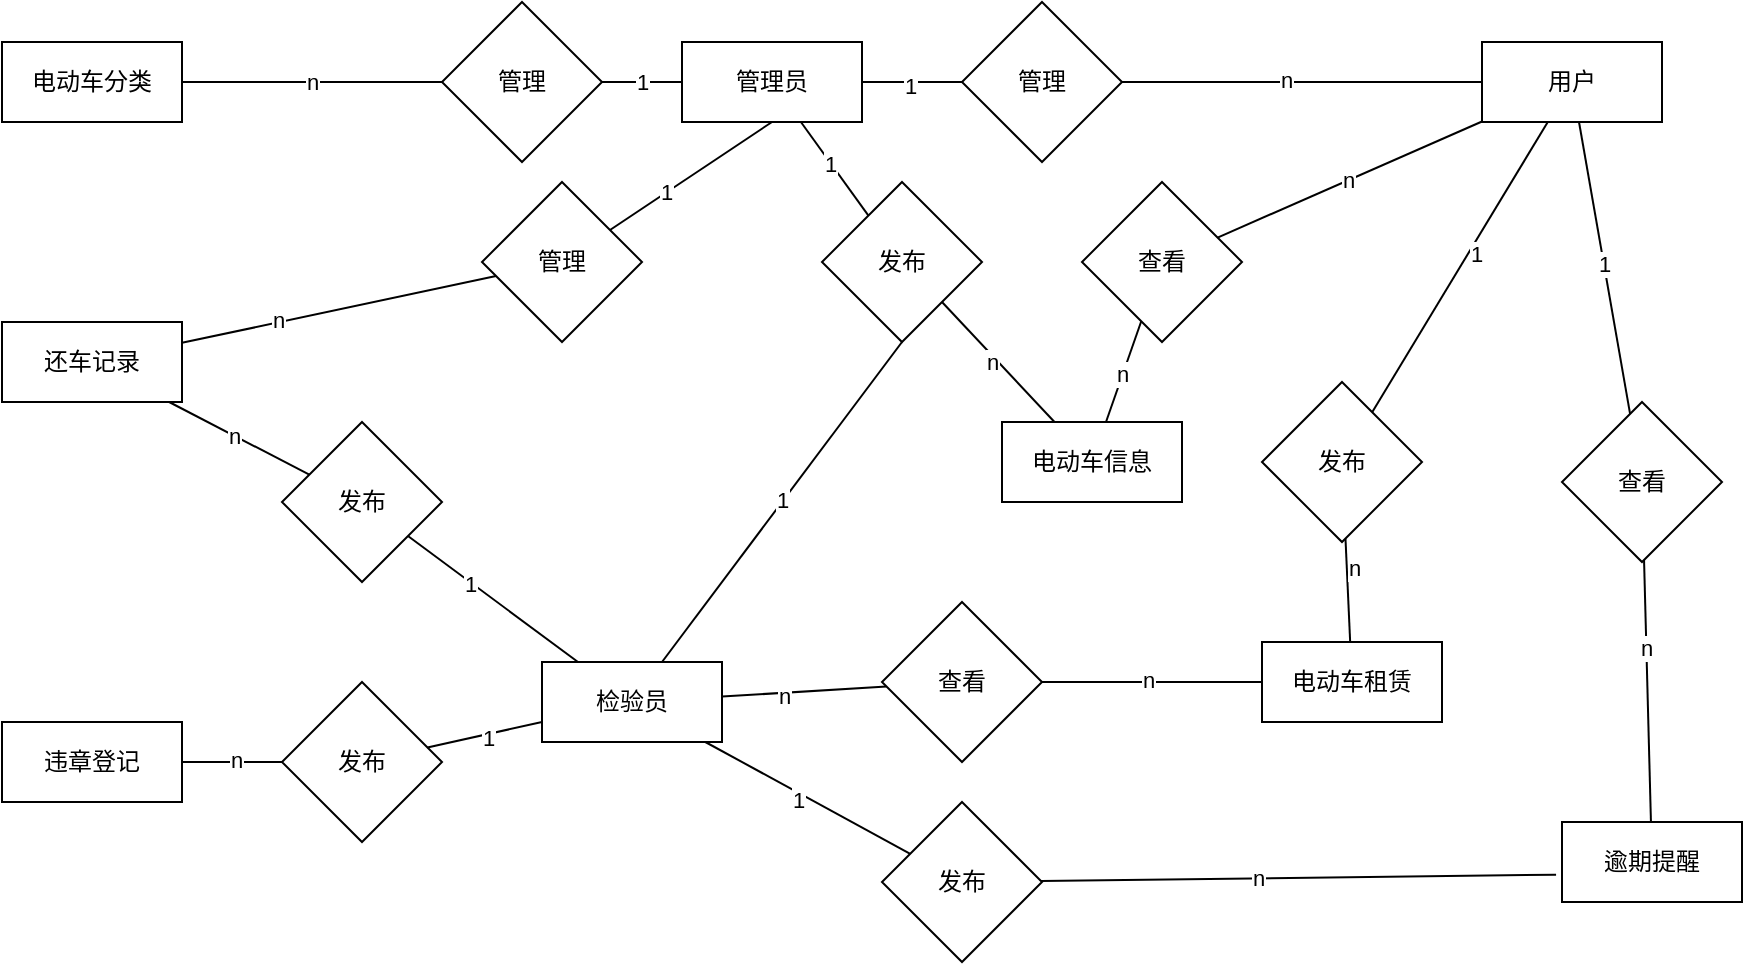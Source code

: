 <mxfile version="27.1.3">
  <diagram name="第 1 页" id="SNnUAwdkBXaZDfroSAXm">
    <mxGraphModel dx="1288" dy="697" grid="1" gridSize="10" guides="1" tooltips="1" connect="1" arrows="1" fold="1" page="1" pageScale="1" pageWidth="1200" pageHeight="1920" math="0" shadow="0">
      <root>
        <mxCell id="0" />
        <mxCell id="1" parent="0" />
        <mxCell id="omLP0h6Ja_QN9Xo375QR-21" style="rounded=0;orthogonalLoop=1;jettySize=auto;html=1;endArrow=none;startFill=0;" edge="1" parent="1" source="omLP0h6Ja_QN9Xo375QR-1" target="omLP0h6Ja_QN9Xo375QR-2">
          <mxGeometry relative="1" as="geometry" />
        </mxCell>
        <mxCell id="omLP0h6Ja_QN9Xo375QR-25" value="n" style="edgeLabel;html=1;align=center;verticalAlign=middle;resizable=0;points=[];" vertex="1" connectable="0" parent="omLP0h6Ja_QN9Xo375QR-21">
          <mxGeometry x="-0.006" relative="1" as="geometry">
            <mxPoint as="offset" />
          </mxGeometry>
        </mxCell>
        <mxCell id="omLP0h6Ja_QN9Xo375QR-1" value="电动车分类" style="rounded=0;whiteSpace=wrap;html=1;" vertex="1" parent="1">
          <mxGeometry x="110" y="150" width="90" height="40" as="geometry" />
        </mxCell>
        <mxCell id="omLP0h6Ja_QN9Xo375QR-22" style="rounded=0;orthogonalLoop=1;jettySize=auto;html=1;endArrow=none;startFill=0;" edge="1" parent="1" source="omLP0h6Ja_QN9Xo375QR-2" target="omLP0h6Ja_QN9Xo375QR-3">
          <mxGeometry relative="1" as="geometry" />
        </mxCell>
        <mxCell id="omLP0h6Ja_QN9Xo375QR-26" value="1" style="edgeLabel;html=1;align=center;verticalAlign=middle;resizable=0;points=[];" vertex="1" connectable="0" parent="omLP0h6Ja_QN9Xo375QR-22">
          <mxGeometry x="-0.01" relative="1" as="geometry">
            <mxPoint as="offset" />
          </mxGeometry>
        </mxCell>
        <mxCell id="omLP0h6Ja_QN9Xo375QR-2" value="管理" style="rhombus;whiteSpace=wrap;html=1;" vertex="1" parent="1">
          <mxGeometry x="330" y="130" width="80" height="80" as="geometry" />
        </mxCell>
        <mxCell id="omLP0h6Ja_QN9Xo375QR-23" style="rounded=0;orthogonalLoop=1;jettySize=auto;html=1;endArrow=none;startFill=0;" edge="1" parent="1" source="omLP0h6Ja_QN9Xo375QR-3" target="omLP0h6Ja_QN9Xo375QR-4">
          <mxGeometry relative="1" as="geometry" />
        </mxCell>
        <mxCell id="omLP0h6Ja_QN9Xo375QR-27" value="1" style="edgeLabel;html=1;align=center;verticalAlign=middle;resizable=0;points=[];" vertex="1" connectable="0" parent="omLP0h6Ja_QN9Xo375QR-23">
          <mxGeometry x="-0.048" y="-2" relative="1" as="geometry">
            <mxPoint as="offset" />
          </mxGeometry>
        </mxCell>
        <mxCell id="omLP0h6Ja_QN9Xo375QR-41" style="rounded=0;orthogonalLoop=1;jettySize=auto;html=1;endArrow=none;startFill=0;" edge="1" parent="1" source="omLP0h6Ja_QN9Xo375QR-3" target="omLP0h6Ja_QN9Xo375QR-14">
          <mxGeometry relative="1" as="geometry" />
        </mxCell>
        <mxCell id="omLP0h6Ja_QN9Xo375QR-42" value="1" style="edgeLabel;html=1;align=center;verticalAlign=middle;resizable=0;points=[];" vertex="1" connectable="0" parent="omLP0h6Ja_QN9Xo375QR-41">
          <mxGeometry x="-0.139" y="-1" relative="1" as="geometry">
            <mxPoint as="offset" />
          </mxGeometry>
        </mxCell>
        <mxCell id="omLP0h6Ja_QN9Xo375QR-3" value="管理员" style="rounded=0;whiteSpace=wrap;html=1;" vertex="1" parent="1">
          <mxGeometry x="450" y="150" width="90" height="40" as="geometry" />
        </mxCell>
        <mxCell id="omLP0h6Ja_QN9Xo375QR-24" style="rounded=0;orthogonalLoop=1;jettySize=auto;html=1;endArrow=none;startFill=0;" edge="1" parent="1" source="omLP0h6Ja_QN9Xo375QR-4" target="omLP0h6Ja_QN9Xo375QR-5">
          <mxGeometry relative="1" as="geometry" />
        </mxCell>
        <mxCell id="omLP0h6Ja_QN9Xo375QR-28" value="n" style="edgeLabel;html=1;align=center;verticalAlign=middle;resizable=0;points=[];" vertex="1" connectable="0" parent="omLP0h6Ja_QN9Xo375QR-24">
          <mxGeometry x="-0.087" y="1" relative="1" as="geometry">
            <mxPoint as="offset" />
          </mxGeometry>
        </mxCell>
        <mxCell id="omLP0h6Ja_QN9Xo375QR-4" value="管理" style="rhombus;whiteSpace=wrap;html=1;" vertex="1" parent="1">
          <mxGeometry x="590" y="130" width="80" height="80" as="geometry" />
        </mxCell>
        <mxCell id="omLP0h6Ja_QN9Xo375QR-45" style="rounded=0;orthogonalLoop=1;jettySize=auto;html=1;endArrow=none;startFill=0;" edge="1" parent="1" source="omLP0h6Ja_QN9Xo375QR-5" target="omLP0h6Ja_QN9Xo375QR-16">
          <mxGeometry relative="1" as="geometry" />
        </mxCell>
        <mxCell id="omLP0h6Ja_QN9Xo375QR-57" value="n" style="edgeLabel;html=1;align=center;verticalAlign=middle;resizable=0;points=[];" vertex="1" connectable="0" parent="omLP0h6Ja_QN9Xo375QR-45">
          <mxGeometry x="0.077" y="7" relative="1" as="geometry">
            <mxPoint x="1" y="-9" as="offset" />
          </mxGeometry>
        </mxCell>
        <mxCell id="omLP0h6Ja_QN9Xo375QR-49" style="rounded=0;orthogonalLoop=1;jettySize=auto;html=1;endArrow=none;startFill=0;" edge="1" parent="1" source="omLP0h6Ja_QN9Xo375QR-5" target="omLP0h6Ja_QN9Xo375QR-17">
          <mxGeometry relative="1" as="geometry" />
        </mxCell>
        <mxCell id="omLP0h6Ja_QN9Xo375QR-50" value="1" style="edgeLabel;html=1;align=center;verticalAlign=middle;resizable=0;points=[];" vertex="1" connectable="0" parent="omLP0h6Ja_QN9Xo375QR-49">
          <mxGeometry x="-0.122" y="3" relative="1" as="geometry">
            <mxPoint as="offset" />
          </mxGeometry>
        </mxCell>
        <mxCell id="omLP0h6Ja_QN9Xo375QR-53" style="rounded=0;orthogonalLoop=1;jettySize=auto;html=1;endArrow=none;startFill=0;" edge="1" parent="1" source="omLP0h6Ja_QN9Xo375QR-5" target="omLP0h6Ja_QN9Xo375QR-19">
          <mxGeometry relative="1" as="geometry" />
        </mxCell>
        <mxCell id="omLP0h6Ja_QN9Xo375QR-54" value="1" style="edgeLabel;html=1;align=center;verticalAlign=middle;resizable=0;points=[];" vertex="1" connectable="0" parent="omLP0h6Ja_QN9Xo375QR-53">
          <mxGeometry x="-0.029" relative="1" as="geometry">
            <mxPoint as="offset" />
          </mxGeometry>
        </mxCell>
        <mxCell id="omLP0h6Ja_QN9Xo375QR-5" value="用户" style="rounded=0;whiteSpace=wrap;html=1;" vertex="1" parent="1">
          <mxGeometry x="850" y="150" width="90" height="40" as="geometry" />
        </mxCell>
        <mxCell id="omLP0h6Ja_QN9Xo375QR-29" style="rounded=0;orthogonalLoop=1;jettySize=auto;html=1;endArrow=none;startFill=0;" edge="1" parent="1" source="omLP0h6Ja_QN9Xo375QR-6" target="omLP0h6Ja_QN9Xo375QR-7">
          <mxGeometry relative="1" as="geometry" />
        </mxCell>
        <mxCell id="omLP0h6Ja_QN9Xo375QR-30" value="n" style="edgeLabel;html=1;align=center;verticalAlign=middle;resizable=0;points=[];" vertex="1" connectable="0" parent="omLP0h6Ja_QN9Xo375QR-29">
          <mxGeometry x="-0.382" y="1" relative="1" as="geometry">
            <mxPoint as="offset" />
          </mxGeometry>
        </mxCell>
        <mxCell id="omLP0h6Ja_QN9Xo375QR-33" style="rounded=0;orthogonalLoop=1;jettySize=auto;html=1;endArrow=none;startFill=0;" edge="1" parent="1" source="omLP0h6Ja_QN9Xo375QR-6" target="omLP0h6Ja_QN9Xo375QR-8">
          <mxGeometry relative="1" as="geometry" />
        </mxCell>
        <mxCell id="omLP0h6Ja_QN9Xo375QR-34" value="n" style="edgeLabel;html=1;align=center;verticalAlign=middle;resizable=0;points=[];" vertex="1" connectable="0" parent="omLP0h6Ja_QN9Xo375QR-33">
          <mxGeometry x="-0.077" relative="1" as="geometry">
            <mxPoint as="offset" />
          </mxGeometry>
        </mxCell>
        <mxCell id="omLP0h6Ja_QN9Xo375QR-6" value="还车记录" style="rounded=0;whiteSpace=wrap;html=1;" vertex="1" parent="1">
          <mxGeometry x="110" y="290" width="90" height="40" as="geometry" />
        </mxCell>
        <mxCell id="omLP0h6Ja_QN9Xo375QR-31" style="rounded=0;orthogonalLoop=1;jettySize=auto;html=1;entryX=0.5;entryY=1;entryDx=0;entryDy=0;endArrow=none;startFill=0;" edge="1" parent="1" source="omLP0h6Ja_QN9Xo375QR-7" target="omLP0h6Ja_QN9Xo375QR-3">
          <mxGeometry relative="1" as="geometry" />
        </mxCell>
        <mxCell id="omLP0h6Ja_QN9Xo375QR-32" value="1" style="edgeLabel;html=1;align=center;verticalAlign=middle;resizable=0;points=[];" vertex="1" connectable="0" parent="omLP0h6Ja_QN9Xo375QR-31">
          <mxGeometry x="-0.307" y="1" relative="1" as="geometry">
            <mxPoint as="offset" />
          </mxGeometry>
        </mxCell>
        <mxCell id="omLP0h6Ja_QN9Xo375QR-7" value="管理" style="rhombus;whiteSpace=wrap;html=1;" vertex="1" parent="1">
          <mxGeometry x="350" y="220" width="80" height="80" as="geometry" />
        </mxCell>
        <mxCell id="omLP0h6Ja_QN9Xo375QR-37" style="rounded=0;orthogonalLoop=1;jettySize=auto;html=1;endArrow=none;startFill=0;" edge="1" parent="1" source="omLP0h6Ja_QN9Xo375QR-8" target="omLP0h6Ja_QN9Xo375QR-11">
          <mxGeometry relative="1" as="geometry" />
        </mxCell>
        <mxCell id="omLP0h6Ja_QN9Xo375QR-38" value="1" style="edgeLabel;html=1;align=center;verticalAlign=middle;resizable=0;points=[];" vertex="1" connectable="0" parent="omLP0h6Ja_QN9Xo375QR-37">
          <mxGeometry x="-0.271" y="-1" relative="1" as="geometry">
            <mxPoint as="offset" />
          </mxGeometry>
        </mxCell>
        <mxCell id="omLP0h6Ja_QN9Xo375QR-8" value="发布" style="rhombus;whiteSpace=wrap;html=1;" vertex="1" parent="1">
          <mxGeometry x="250" y="340" width="80" height="80" as="geometry" />
        </mxCell>
        <mxCell id="omLP0h6Ja_QN9Xo375QR-35" style="rounded=0;orthogonalLoop=1;jettySize=auto;html=1;endArrow=none;startFill=0;" edge="1" parent="1" source="omLP0h6Ja_QN9Xo375QR-9" target="omLP0h6Ja_QN9Xo375QR-10">
          <mxGeometry relative="1" as="geometry" />
        </mxCell>
        <mxCell id="omLP0h6Ja_QN9Xo375QR-36" value="n" style="edgeLabel;html=1;align=center;verticalAlign=middle;resizable=0;points=[];" vertex="1" connectable="0" parent="omLP0h6Ja_QN9Xo375QR-35">
          <mxGeometry x="0.072" y="1" relative="1" as="geometry">
            <mxPoint as="offset" />
          </mxGeometry>
        </mxCell>
        <mxCell id="omLP0h6Ja_QN9Xo375QR-9" value="违章登记" style="rounded=0;whiteSpace=wrap;html=1;" vertex="1" parent="1">
          <mxGeometry x="110" y="490" width="90" height="40" as="geometry" />
        </mxCell>
        <mxCell id="omLP0h6Ja_QN9Xo375QR-10" value="发布" style="rhombus;whiteSpace=wrap;html=1;" vertex="1" parent="1">
          <mxGeometry x="250" y="470" width="80" height="80" as="geometry" />
        </mxCell>
        <mxCell id="omLP0h6Ja_QN9Xo375QR-39" style="rounded=0;orthogonalLoop=1;jettySize=auto;html=1;entryX=0.5;entryY=1;entryDx=0;entryDy=0;endArrow=none;startFill=0;" edge="1" parent="1" source="omLP0h6Ja_QN9Xo375QR-11" target="omLP0h6Ja_QN9Xo375QR-14">
          <mxGeometry relative="1" as="geometry" />
        </mxCell>
        <mxCell id="omLP0h6Ja_QN9Xo375QR-40" value="1" style="edgeLabel;html=1;align=center;verticalAlign=middle;resizable=0;points=[];" vertex="1" connectable="0" parent="omLP0h6Ja_QN9Xo375QR-39">
          <mxGeometry x="0.007" y="1" relative="1" as="geometry">
            <mxPoint as="offset" />
          </mxGeometry>
        </mxCell>
        <mxCell id="omLP0h6Ja_QN9Xo375QR-58" style="rounded=0;orthogonalLoop=1;jettySize=auto;html=1;endArrow=none;startFill=0;" edge="1" parent="1" source="omLP0h6Ja_QN9Xo375QR-11" target="omLP0h6Ja_QN9Xo375QR-13">
          <mxGeometry relative="1" as="geometry" />
        </mxCell>
        <mxCell id="omLP0h6Ja_QN9Xo375QR-59" value="n" style="edgeLabel;html=1;align=center;verticalAlign=middle;resizable=0;points=[];" vertex="1" connectable="0" parent="omLP0h6Ja_QN9Xo375QR-58">
          <mxGeometry x="-0.25" y="-1" relative="1" as="geometry">
            <mxPoint as="offset" />
          </mxGeometry>
        </mxCell>
        <mxCell id="omLP0h6Ja_QN9Xo375QR-66" style="rounded=0;orthogonalLoop=1;jettySize=auto;html=1;endArrow=none;startFill=0;" edge="1" parent="1" source="omLP0h6Ja_QN9Xo375QR-11" target="omLP0h6Ja_QN9Xo375QR-12">
          <mxGeometry relative="1" as="geometry" />
        </mxCell>
        <mxCell id="omLP0h6Ja_QN9Xo375QR-67" value="1" style="edgeLabel;html=1;align=center;verticalAlign=middle;resizable=0;points=[];" vertex="1" connectable="0" parent="omLP0h6Ja_QN9Xo375QR-66">
          <mxGeometry x="-0.075" y="-3" relative="1" as="geometry">
            <mxPoint as="offset" />
          </mxGeometry>
        </mxCell>
        <mxCell id="omLP0h6Ja_QN9Xo375QR-70" style="rounded=0;orthogonalLoop=1;jettySize=auto;html=1;endArrow=none;startFill=0;" edge="1" parent="1" source="omLP0h6Ja_QN9Xo375QR-11" target="omLP0h6Ja_QN9Xo375QR-10">
          <mxGeometry relative="1" as="geometry" />
        </mxCell>
        <mxCell id="omLP0h6Ja_QN9Xo375QR-71" value="1" style="edgeLabel;html=1;align=center;verticalAlign=middle;resizable=0;points=[];" vertex="1" connectable="0" parent="omLP0h6Ja_QN9Xo375QR-70">
          <mxGeometry x="-0.039" y="2" relative="1" as="geometry">
            <mxPoint as="offset" />
          </mxGeometry>
        </mxCell>
        <mxCell id="omLP0h6Ja_QN9Xo375QR-11" value="检验员" style="rounded=0;whiteSpace=wrap;html=1;" vertex="1" parent="1">
          <mxGeometry x="380" y="460" width="90" height="40" as="geometry" />
        </mxCell>
        <mxCell id="omLP0h6Ja_QN9Xo375QR-12" value="发布" style="rhombus;whiteSpace=wrap;html=1;" vertex="1" parent="1">
          <mxGeometry x="550" y="530" width="80" height="80" as="geometry" />
        </mxCell>
        <mxCell id="omLP0h6Ja_QN9Xo375QR-64" style="rounded=0;orthogonalLoop=1;jettySize=auto;html=1;endArrow=none;startFill=0;" edge="1" parent="1" source="omLP0h6Ja_QN9Xo375QR-13" target="omLP0h6Ja_QN9Xo375QR-18">
          <mxGeometry relative="1" as="geometry" />
        </mxCell>
        <mxCell id="omLP0h6Ja_QN9Xo375QR-65" value="n" style="edgeLabel;html=1;align=center;verticalAlign=middle;resizable=0;points=[];" vertex="1" connectable="0" parent="omLP0h6Ja_QN9Xo375QR-64">
          <mxGeometry x="-0.044" y="1" relative="1" as="geometry">
            <mxPoint as="offset" />
          </mxGeometry>
        </mxCell>
        <mxCell id="omLP0h6Ja_QN9Xo375QR-13" value="查看" style="rhombus;whiteSpace=wrap;html=1;" vertex="1" parent="1">
          <mxGeometry x="550" y="430" width="80" height="80" as="geometry" />
        </mxCell>
        <mxCell id="omLP0h6Ja_QN9Xo375QR-14" value="发布" style="rhombus;whiteSpace=wrap;html=1;" vertex="1" parent="1">
          <mxGeometry x="520" y="220" width="80" height="80" as="geometry" />
        </mxCell>
        <mxCell id="omLP0h6Ja_QN9Xo375QR-43" style="rounded=0;orthogonalLoop=1;jettySize=auto;html=1;entryX=1;entryY=1;entryDx=0;entryDy=0;endArrow=none;startFill=0;" edge="1" parent="1" source="omLP0h6Ja_QN9Xo375QR-15" target="omLP0h6Ja_QN9Xo375QR-14">
          <mxGeometry relative="1" as="geometry" />
        </mxCell>
        <mxCell id="omLP0h6Ja_QN9Xo375QR-44" value="n" style="edgeLabel;html=1;align=center;verticalAlign=middle;resizable=0;points=[];" vertex="1" connectable="0" parent="omLP0h6Ja_QN9Xo375QR-43">
          <mxGeometry x="0.054" y="2" relative="1" as="geometry">
            <mxPoint as="offset" />
          </mxGeometry>
        </mxCell>
        <mxCell id="omLP0h6Ja_QN9Xo375QR-47" style="rounded=0;orthogonalLoop=1;jettySize=auto;html=1;endArrow=none;startFill=0;" edge="1" parent="1" source="omLP0h6Ja_QN9Xo375QR-15" target="omLP0h6Ja_QN9Xo375QR-16">
          <mxGeometry relative="1" as="geometry" />
        </mxCell>
        <mxCell id="omLP0h6Ja_QN9Xo375QR-48" value="n" style="edgeLabel;html=1;align=center;verticalAlign=middle;resizable=0;points=[];" vertex="1" connectable="0" parent="omLP0h6Ja_QN9Xo375QR-47">
          <mxGeometry x="-0.045" y="1" relative="1" as="geometry">
            <mxPoint as="offset" />
          </mxGeometry>
        </mxCell>
        <mxCell id="omLP0h6Ja_QN9Xo375QR-15" value="电动车信息" style="rounded=0;whiteSpace=wrap;html=1;" vertex="1" parent="1">
          <mxGeometry x="610" y="340" width="90" height="40" as="geometry" />
        </mxCell>
        <mxCell id="omLP0h6Ja_QN9Xo375QR-16" value="查看" style="rhombus;whiteSpace=wrap;html=1;" vertex="1" parent="1">
          <mxGeometry x="650" y="220" width="80" height="80" as="geometry" />
        </mxCell>
        <mxCell id="omLP0h6Ja_QN9Xo375QR-51" style="rounded=0;orthogonalLoop=1;jettySize=auto;html=1;endArrow=none;startFill=0;" edge="1" parent="1" source="omLP0h6Ja_QN9Xo375QR-17" target="omLP0h6Ja_QN9Xo375QR-18">
          <mxGeometry relative="1" as="geometry" />
        </mxCell>
        <mxCell id="omLP0h6Ja_QN9Xo375QR-52" value="n" style="edgeLabel;html=1;align=center;verticalAlign=middle;resizable=0;points=[];" vertex="1" connectable="0" parent="omLP0h6Ja_QN9Xo375QR-51">
          <mxGeometry x="-0.418" y="3" relative="1" as="geometry">
            <mxPoint as="offset" />
          </mxGeometry>
        </mxCell>
        <mxCell id="omLP0h6Ja_QN9Xo375QR-17" value="发布" style="rhombus;whiteSpace=wrap;html=1;" vertex="1" parent="1">
          <mxGeometry x="740" y="320" width="80" height="80" as="geometry" />
        </mxCell>
        <mxCell id="omLP0h6Ja_QN9Xo375QR-18" value="电动车租赁" style="rounded=0;whiteSpace=wrap;html=1;" vertex="1" parent="1">
          <mxGeometry x="740" y="450" width="90" height="40" as="geometry" />
        </mxCell>
        <mxCell id="omLP0h6Ja_QN9Xo375QR-55" style="rounded=0;orthogonalLoop=1;jettySize=auto;html=1;endArrow=none;startFill=0;" edge="1" parent="1" source="omLP0h6Ja_QN9Xo375QR-19" target="omLP0h6Ja_QN9Xo375QR-20">
          <mxGeometry relative="1" as="geometry" />
        </mxCell>
        <mxCell id="omLP0h6Ja_QN9Xo375QR-56" value="n" style="edgeLabel;html=1;align=center;verticalAlign=middle;resizable=0;points=[];" vertex="1" connectable="0" parent="omLP0h6Ja_QN9Xo375QR-55">
          <mxGeometry x="-0.333" relative="1" as="geometry">
            <mxPoint as="offset" />
          </mxGeometry>
        </mxCell>
        <mxCell id="omLP0h6Ja_QN9Xo375QR-19" value="查看" style="rhombus;whiteSpace=wrap;html=1;" vertex="1" parent="1">
          <mxGeometry x="890" y="330" width="80" height="80" as="geometry" />
        </mxCell>
        <mxCell id="omLP0h6Ja_QN9Xo375QR-20" value="逾期提醒" style="rounded=0;whiteSpace=wrap;html=1;" vertex="1" parent="1">
          <mxGeometry x="890" y="540" width="90" height="40" as="geometry" />
        </mxCell>
        <mxCell id="omLP0h6Ja_QN9Xo375QR-68" style="rounded=0;orthogonalLoop=1;jettySize=auto;html=1;entryX=-0.033;entryY=0.659;entryDx=0;entryDy=0;entryPerimeter=0;endArrow=none;startFill=0;" edge="1" parent="1" source="omLP0h6Ja_QN9Xo375QR-12" target="omLP0h6Ja_QN9Xo375QR-20">
          <mxGeometry relative="1" as="geometry" />
        </mxCell>
        <mxCell id="omLP0h6Ja_QN9Xo375QR-69" value="n" style="edgeLabel;html=1;align=center;verticalAlign=middle;resizable=0;points=[];" vertex="1" connectable="0" parent="omLP0h6Ja_QN9Xo375QR-68">
          <mxGeometry x="-0.162" relative="1" as="geometry">
            <mxPoint as="offset" />
          </mxGeometry>
        </mxCell>
      </root>
    </mxGraphModel>
  </diagram>
</mxfile>
